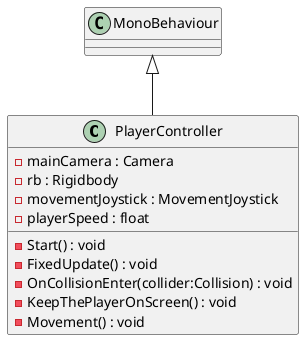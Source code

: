 @startuml
class PlayerController {
    - mainCamera : Camera
    - rb : Rigidbody
    - movementJoystick : MovementJoystick
    - playerSpeed : float
    - Start() : void
    - FixedUpdate() : void
    - OnCollisionEnter(collider:Collision) : void
    - KeepThePlayerOnScreen() : void
    - Movement() : void
}
MonoBehaviour <|-- PlayerController
@enduml
